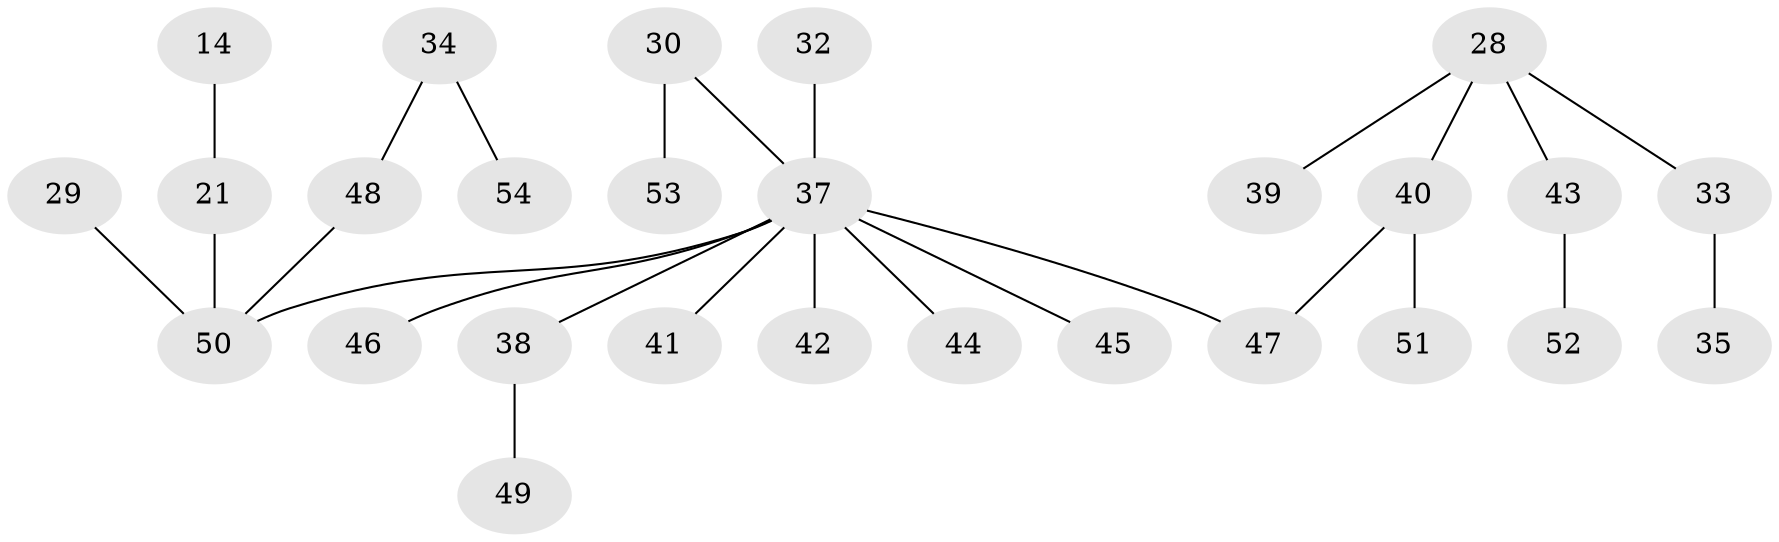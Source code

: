 // original degree distribution, {3: 0.12962962962962962, 5: 0.037037037037037035, 2: 0.3333333333333333, 4: 0.037037037037037035, 7: 0.018518518518518517, 1: 0.4444444444444444}
// Generated by graph-tools (version 1.1) at 2025/56/03/04/25 21:56:02]
// undirected, 27 vertices, 26 edges
graph export_dot {
graph [start="1"]
  node [color=gray90,style=filled];
  14;
  21 [super="+8"];
  28;
  29;
  30;
  32;
  33;
  34;
  35;
  37 [super="+13+5+7+20+12+23+15+17+18+27"];
  38;
  39;
  40 [super="+26+36"];
  41;
  42;
  43;
  44;
  45;
  46;
  47 [super="+16"];
  48 [super="+25"];
  49;
  50 [super="+19"];
  51;
  52;
  53;
  54;
  14 -- 21;
  21 -- 50;
  28 -- 33;
  28 -- 39;
  28 -- 43;
  28 -- 40;
  29 -- 50;
  30 -- 53;
  30 -- 37;
  32 -- 37;
  33 -- 35;
  34 -- 54;
  34 -- 48;
  37 -- 44;
  37 -- 42;
  37 -- 47;
  37 -- 46;
  37 -- 50;
  37 -- 41;
  37 -- 38;
  37 -- 45;
  38 -- 49;
  40 -- 51;
  40 -- 47;
  43 -- 52;
  48 -- 50;
}
